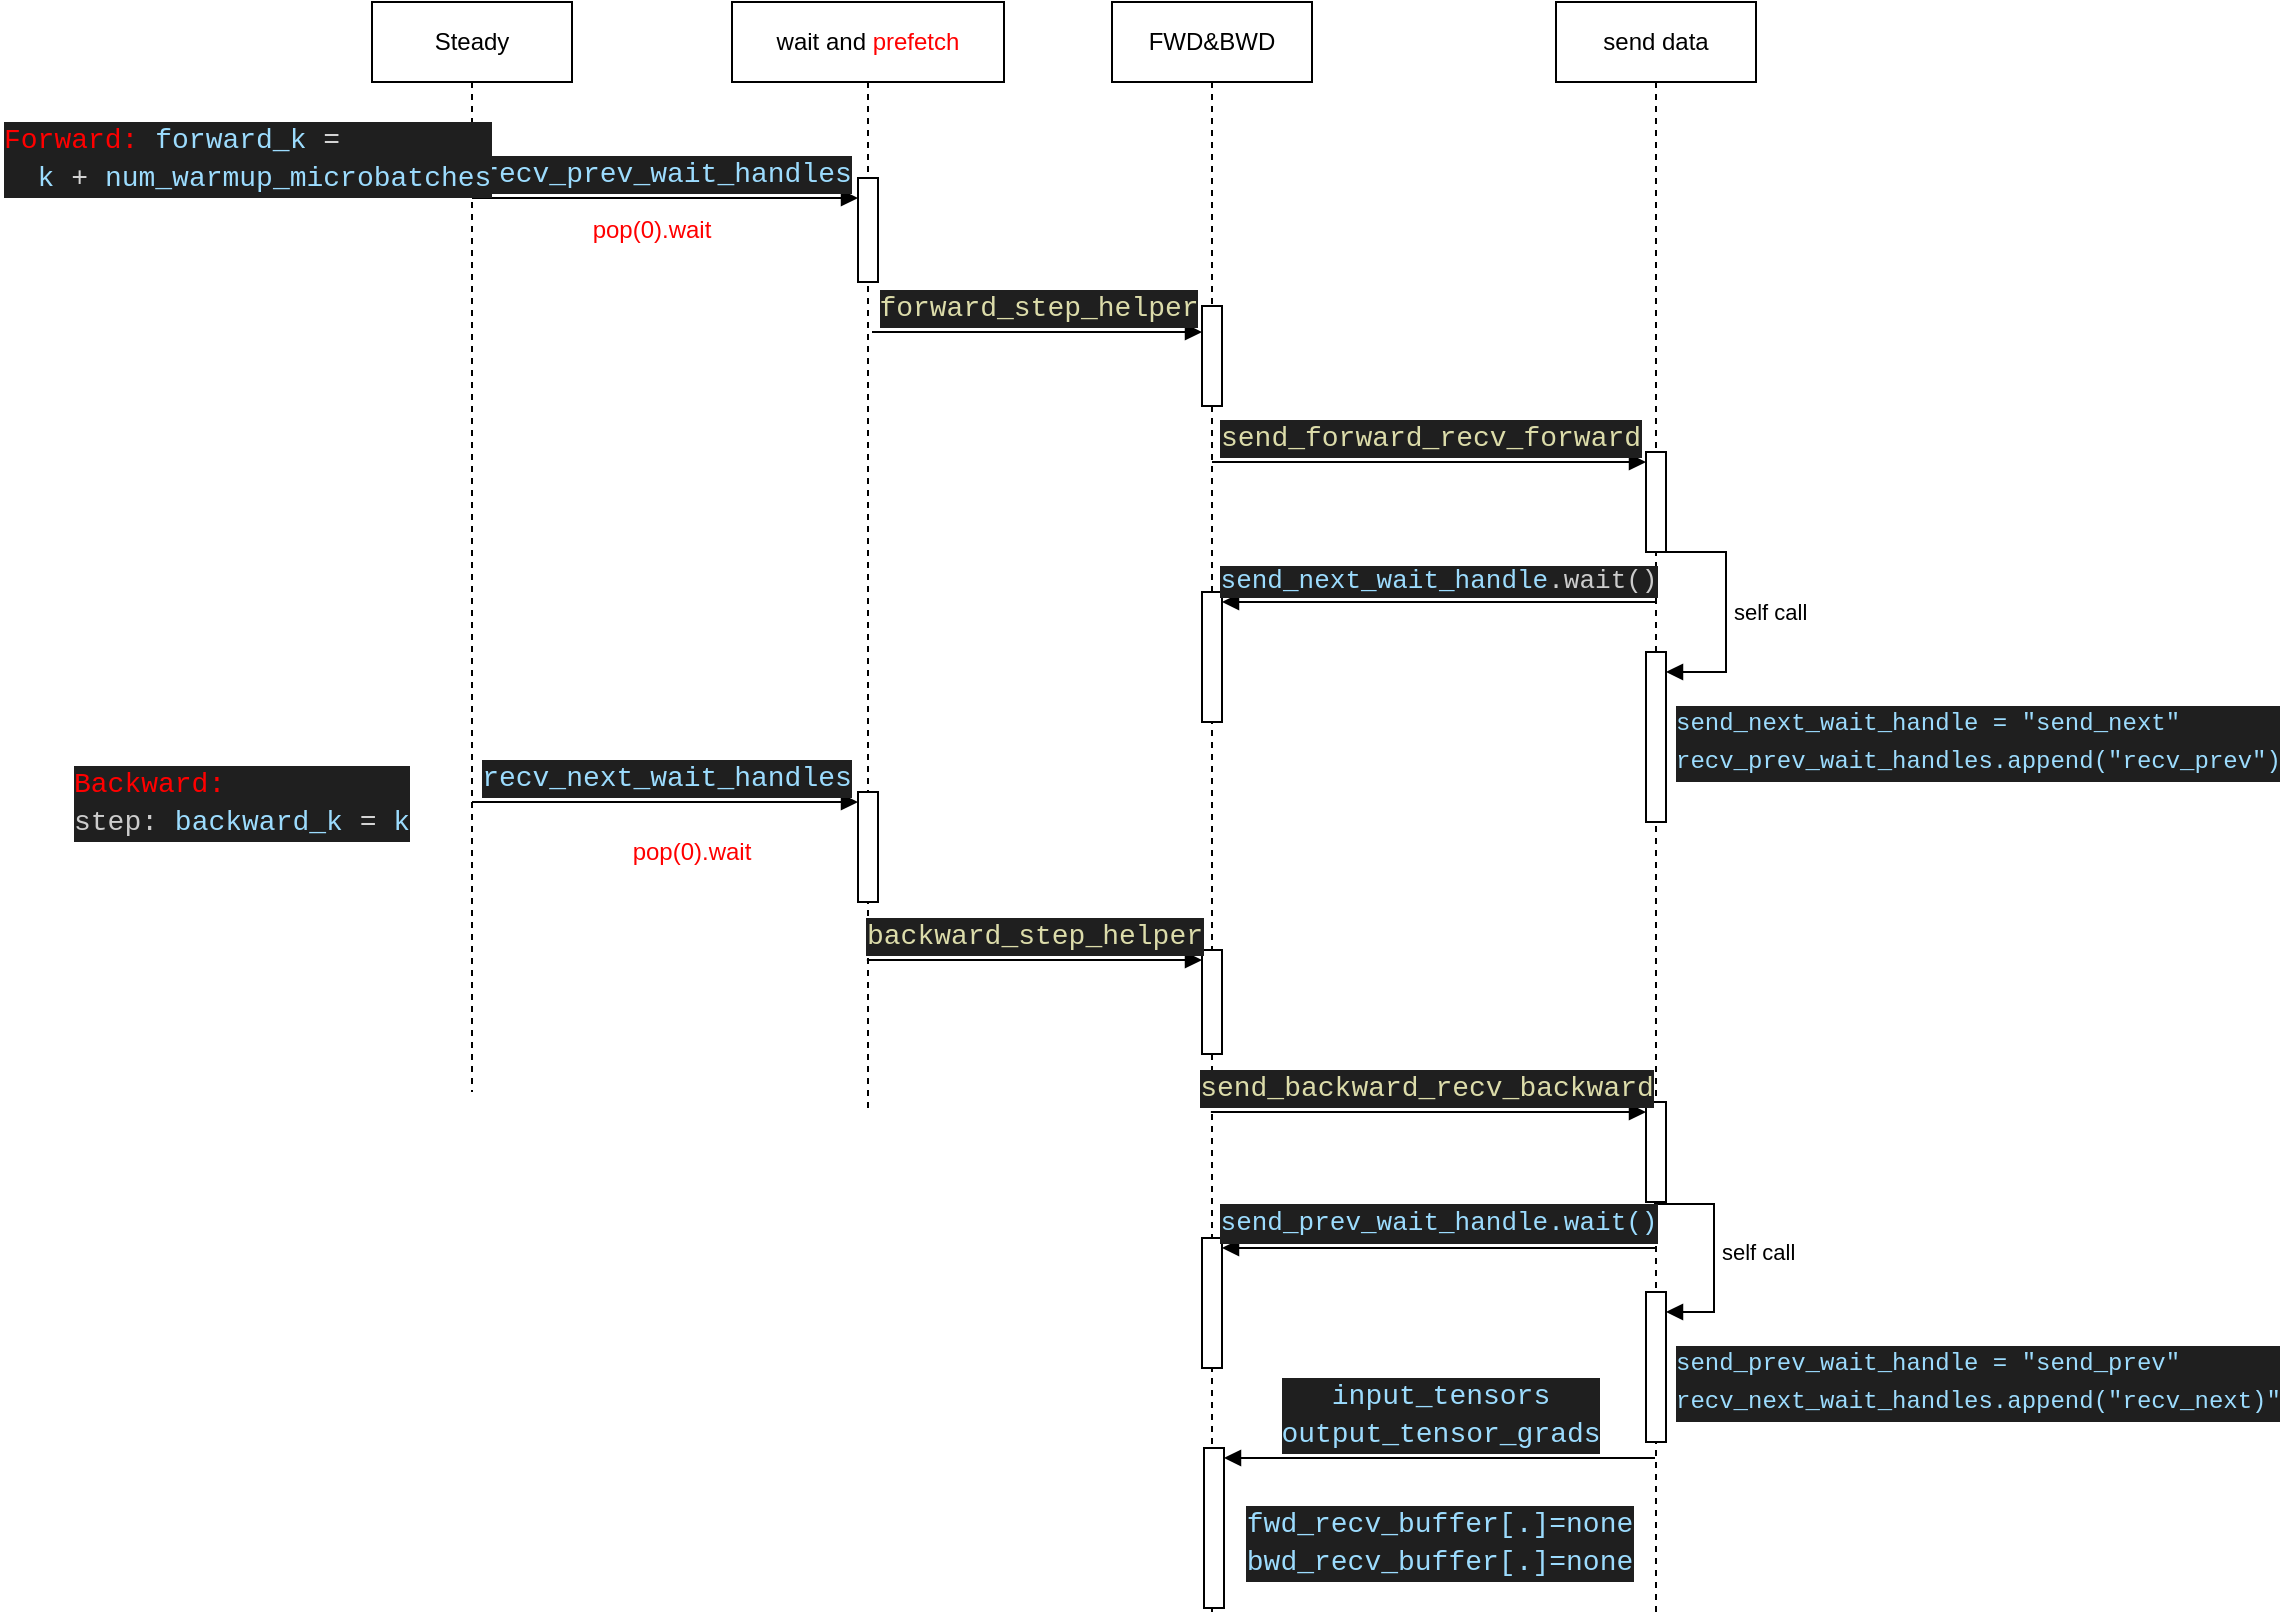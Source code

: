 <mxfile version="24.2.5" type="device">
  <diagram id="C5RBs43oDa-KdzZeNtuy" name="Page-1">
    <mxGraphModel dx="887" dy="478" grid="1" gridSize="10" guides="1" tooltips="1" connect="1" arrows="1" fold="1" page="1" pageScale="1" pageWidth="1169" pageHeight="827" math="0" shadow="0">
      <root>
        <mxCell id="WIyWlLk6GJQsqaUBKTNV-0" />
        <mxCell id="WIyWlLk6GJQsqaUBKTNV-1" parent="WIyWlLk6GJQsqaUBKTNV-0" />
        <mxCell id="x-4x_s3Mr5ZDVSFkf_7P-37" value="Steady" style="shape=umlLifeline;perimeter=lifelinePerimeter;whiteSpace=wrap;html=1;container=1;dropTarget=0;collapsible=0;recursiveResize=0;outlineConnect=0;portConstraint=eastwest;newEdgeStyle={&quot;curved&quot;:0,&quot;rounded&quot;:0};" vertex="1" parent="WIyWlLk6GJQsqaUBKTNV-1">
          <mxGeometry x="226" y="15" width="100" height="545" as="geometry" />
        </mxCell>
        <mxCell id="x-4x_s3Mr5ZDVSFkf_7P-38" value="FWD&amp;amp;BWD" style="shape=umlLifeline;perimeter=lifelinePerimeter;whiteSpace=wrap;html=1;container=1;dropTarget=0;collapsible=0;recursiveResize=0;outlineConnect=0;portConstraint=eastwest;newEdgeStyle={&quot;curved&quot;:0,&quot;rounded&quot;:0};" vertex="1" parent="WIyWlLk6GJQsqaUBKTNV-1">
          <mxGeometry x="596" y="15" width="100" height="805" as="geometry" />
        </mxCell>
        <mxCell id="x-4x_s3Mr5ZDVSFkf_7P-74" value="" style="html=1;points=[[0,0,0,0,5],[0,1,0,0,-5],[1,0,0,0,5],[1,1,0,0,-5]];perimeter=orthogonalPerimeter;outlineConnect=0;targetShapes=umlLifeline;portConstraint=eastwest;newEdgeStyle={&quot;curved&quot;:0,&quot;rounded&quot;:0};" vertex="1" parent="x-4x_s3Mr5ZDVSFkf_7P-38">
          <mxGeometry x="45" y="152" width="10" height="50" as="geometry" />
        </mxCell>
        <mxCell id="x-4x_s3Mr5ZDVSFkf_7P-81" value="" style="html=1;points=[[0,0,0,0,5],[0,1,0,0,-5],[1,0,0,0,5],[1,1,0,0,-5]];perimeter=orthogonalPerimeter;outlineConnect=0;targetShapes=umlLifeline;portConstraint=eastwest;newEdgeStyle={&quot;curved&quot;:0,&quot;rounded&quot;:0};" vertex="1" parent="x-4x_s3Mr5ZDVSFkf_7P-38">
          <mxGeometry x="45" y="295" width="10" height="65" as="geometry" />
        </mxCell>
        <mxCell id="x-4x_s3Mr5ZDVSFkf_7P-93" value="" style="html=1;points=[[0,0,0,0,5],[0,1,0,0,-5],[1,0,0,0,5],[1,1,0,0,-5]];perimeter=orthogonalPerimeter;outlineConnect=0;targetShapes=umlLifeline;portConstraint=eastwest;newEdgeStyle={&quot;curved&quot;:0,&quot;rounded&quot;:0};" vertex="1" parent="x-4x_s3Mr5ZDVSFkf_7P-38">
          <mxGeometry x="45" y="474" width="10" height="52" as="geometry" />
        </mxCell>
        <mxCell id="x-4x_s3Mr5ZDVSFkf_7P-99" value="" style="html=1;points=[[0,0,0,0,5],[0,1,0,0,-5],[1,0,0,0,5],[1,1,0,0,-5]];perimeter=orthogonalPerimeter;outlineConnect=0;targetShapes=umlLifeline;portConstraint=eastwest;newEdgeStyle={&quot;curved&quot;:0,&quot;rounded&quot;:0};" vertex="1" parent="x-4x_s3Mr5ZDVSFkf_7P-38">
          <mxGeometry x="45" y="618" width="10" height="65" as="geometry" />
        </mxCell>
        <mxCell id="x-4x_s3Mr5ZDVSFkf_7P-106" value="" style="html=1;points=[[0,0,0,0,5],[0,1,0,0,-5],[1,0,0,0,5],[1,1,0,0,-5]];perimeter=orthogonalPerimeter;outlineConnect=0;targetShapes=umlLifeline;portConstraint=eastwest;newEdgeStyle={&quot;curved&quot;:0,&quot;rounded&quot;:0};" vertex="1" parent="x-4x_s3Mr5ZDVSFkf_7P-38">
          <mxGeometry x="46" y="723" width="10" height="80" as="geometry" />
        </mxCell>
        <mxCell id="x-4x_s3Mr5ZDVSFkf_7P-40" value="wait and&amp;nbsp;&lt;span style=&quot;color: rgb(255, 0, 0); background-color: initial;&quot;&gt;prefetch&lt;/span&gt;" style="shape=umlLifeline;perimeter=lifelinePerimeter;whiteSpace=wrap;html=1;container=1;dropTarget=0;collapsible=0;recursiveResize=0;outlineConnect=0;portConstraint=eastwest;newEdgeStyle={&quot;curved&quot;:0,&quot;rounded&quot;:0};" vertex="1" parent="WIyWlLk6GJQsqaUBKTNV-1">
          <mxGeometry x="406" y="15" width="136" height="555" as="geometry" />
        </mxCell>
        <mxCell id="x-4x_s3Mr5ZDVSFkf_7P-41" value="" style="html=1;points=[[0,0,0,0,5],[0,1,0,0,-5],[1,0,0,0,5],[1,1,0,0,-5]];perimeter=orthogonalPerimeter;outlineConnect=0;targetShapes=umlLifeline;portConstraint=eastwest;newEdgeStyle={&quot;curved&quot;:0,&quot;rounded&quot;:0};" vertex="1" parent="x-4x_s3Mr5ZDVSFkf_7P-40">
          <mxGeometry x="63" y="88" width="10" height="52" as="geometry" />
        </mxCell>
        <mxCell id="x-4x_s3Mr5ZDVSFkf_7P-86" value="" style="html=1;points=[[0,0,0,0,5],[0,1,0,0,-5],[1,0,0,0,5],[1,1,0,0,-5]];perimeter=orthogonalPerimeter;outlineConnect=0;targetShapes=umlLifeline;portConstraint=eastwest;newEdgeStyle={&quot;curved&quot;:0,&quot;rounded&quot;:0};" vertex="1" parent="x-4x_s3Mr5ZDVSFkf_7P-40">
          <mxGeometry x="63" y="395" width="10" height="55" as="geometry" />
        </mxCell>
        <mxCell id="x-4x_s3Mr5ZDVSFkf_7P-46" value="&lt;div style=&quot;color: rgb(204, 204, 204); background-color: rgb(31, 31, 31); font-family: Consolas, &amp;quot;Courier New&amp;quot;, monospace; font-size: 14px; line-height: 19px; white-space-collapse: preserve;&quot;&gt;&lt;span style=&quot;color: #9cdcfe;&quot;&gt;recv_prev_wait_handles&lt;/span&gt;&lt;/div&gt;" style="html=1;verticalAlign=bottom;endArrow=block;curved=0;rounded=0;" edge="1" parent="WIyWlLk6GJQsqaUBKTNV-1">
          <mxGeometry x="0.001" width="80" relative="1" as="geometry">
            <mxPoint x="276" y="113" as="sourcePoint" />
            <mxPoint x="469" y="113" as="targetPoint" />
            <mxPoint as="offset" />
          </mxGeometry>
        </mxCell>
        <mxCell id="x-4x_s3Mr5ZDVSFkf_7P-49" value="&lt;font color=&quot;#ff0000&quot;&gt;pop(0).wait&lt;/font&gt;" style="text;html=1;align=center;verticalAlign=middle;whiteSpace=wrap;rounded=0;" vertex="1" parent="WIyWlLk6GJQsqaUBKTNV-1">
          <mxGeometry x="336" y="119" width="60" height="20" as="geometry" />
        </mxCell>
        <mxCell id="x-4x_s3Mr5ZDVSFkf_7P-52" value="send data" style="shape=umlLifeline;perimeter=lifelinePerimeter;whiteSpace=wrap;html=1;container=1;dropTarget=0;collapsible=0;recursiveResize=0;outlineConnect=0;portConstraint=eastwest;newEdgeStyle={&quot;curved&quot;:0,&quot;rounded&quot;:0};" vertex="1" parent="WIyWlLk6GJQsqaUBKTNV-1">
          <mxGeometry x="818" y="15" width="100" height="805" as="geometry" />
        </mxCell>
        <mxCell id="x-4x_s3Mr5ZDVSFkf_7P-77" value="" style="html=1;points=[[0,0,0,0,5],[0,1,0,0,-5],[1,0,0,0,5],[1,1,0,0,-5]];perimeter=orthogonalPerimeter;outlineConnect=0;targetShapes=umlLifeline;portConstraint=eastwest;newEdgeStyle={&quot;curved&quot;:0,&quot;rounded&quot;:0};" vertex="1" parent="x-4x_s3Mr5ZDVSFkf_7P-52">
          <mxGeometry x="45" y="225" width="10" height="50" as="geometry" />
        </mxCell>
        <mxCell id="x-4x_s3Mr5ZDVSFkf_7P-83" value="" style="html=1;points=[[0,0,0,0,5],[0,1,0,0,-5],[1,0,0,0,5],[1,1,0,0,-5]];perimeter=orthogonalPerimeter;outlineConnect=0;targetShapes=umlLifeline;portConstraint=eastwest;newEdgeStyle={&quot;curved&quot;:0,&quot;rounded&quot;:0};" vertex="1" parent="x-4x_s3Mr5ZDVSFkf_7P-52">
          <mxGeometry x="45" y="325" width="10" height="85" as="geometry" />
        </mxCell>
        <mxCell id="x-4x_s3Mr5ZDVSFkf_7P-84" value="self call" style="html=1;align=left;spacingLeft=2;endArrow=block;rounded=0;edgeStyle=orthogonalEdgeStyle;curved=0;rounded=0;" edge="1" target="x-4x_s3Mr5ZDVSFkf_7P-83" parent="x-4x_s3Mr5ZDVSFkf_7P-52">
          <mxGeometry relative="1" as="geometry">
            <mxPoint x="55" y="275" as="sourcePoint" />
            <Array as="points">
              <mxPoint x="85" y="275" />
              <mxPoint x="85" y="335" />
            </Array>
          </mxGeometry>
        </mxCell>
        <mxCell id="x-4x_s3Mr5ZDVSFkf_7P-96" value="" style="html=1;points=[[0,0,0,0,5],[0,1,0,0,-5],[1,0,0,0,5],[1,1,0,0,-5]];perimeter=orthogonalPerimeter;outlineConnect=0;targetShapes=umlLifeline;portConstraint=eastwest;newEdgeStyle={&quot;curved&quot;:0,&quot;rounded&quot;:0};" vertex="1" parent="x-4x_s3Mr5ZDVSFkf_7P-52">
          <mxGeometry x="45" y="550" width="10" height="50" as="geometry" />
        </mxCell>
        <mxCell id="x-4x_s3Mr5ZDVSFkf_7P-103" value="" style="html=1;points=[[0,0,0,0,5],[0,1,0,0,-5],[1,0,0,0,5],[1,1,0,0,-5]];perimeter=orthogonalPerimeter;outlineConnect=0;targetShapes=umlLifeline;portConstraint=eastwest;newEdgeStyle={&quot;curved&quot;:0,&quot;rounded&quot;:0};" vertex="1" parent="x-4x_s3Mr5ZDVSFkf_7P-52">
          <mxGeometry x="45" y="645" width="10" height="75" as="geometry" />
        </mxCell>
        <mxCell id="x-4x_s3Mr5ZDVSFkf_7P-104" value="self call" style="html=1;align=left;spacingLeft=2;endArrow=block;rounded=0;edgeStyle=orthogonalEdgeStyle;curved=0;rounded=0;" edge="1" target="x-4x_s3Mr5ZDVSFkf_7P-103" parent="x-4x_s3Mr5ZDVSFkf_7P-52">
          <mxGeometry relative="1" as="geometry">
            <mxPoint x="49" y="601" as="sourcePoint" />
            <Array as="points">
              <mxPoint x="79" y="601" />
              <mxPoint x="79" y="655" />
            </Array>
          </mxGeometry>
        </mxCell>
        <mxCell id="x-4x_s3Mr5ZDVSFkf_7P-76" value="&lt;div style=&quot;color: rgb(204, 204, 204); background-color: rgb(31, 31, 31); font-family: Consolas, &amp;quot;Courier New&amp;quot;, monospace; font-size: 14px; line-height: 19px; white-space-collapse: preserve;&quot;&gt;&lt;span style=&quot;color: #dcdcaa;&quot;&gt;forward_step_helper&lt;/span&gt;&lt;/div&gt;" style="html=1;verticalAlign=bottom;endArrow=block;curved=0;rounded=0;" edge="1" parent="WIyWlLk6GJQsqaUBKTNV-1" target="x-4x_s3Mr5ZDVSFkf_7P-74">
          <mxGeometry width="80" relative="1" as="geometry">
            <mxPoint x="476" y="180" as="sourcePoint" />
            <mxPoint x="556" y="180" as="targetPoint" />
          </mxGeometry>
        </mxCell>
        <mxCell id="x-4x_s3Mr5ZDVSFkf_7P-80" value="&lt;div style=&quot;color: rgb(204, 204, 204); background-color: rgb(31, 31, 31); font-family: Consolas, &amp;quot;Courier New&amp;quot;, monospace; font-size: 14px; line-height: 19px; white-space-collapse: preserve;&quot;&gt;&lt;span style=&quot;color: #dcdcaa;&quot;&gt;send_forward_recv_forward&lt;/span&gt;&lt;/div&gt;" style="html=1;verticalAlign=bottom;endArrow=block;curved=0;rounded=0;entryX=0;entryY=0;entryDx=0;entryDy=5;entryPerimeter=0;" edge="1" parent="WIyWlLk6GJQsqaUBKTNV-1" source="x-4x_s3Mr5ZDVSFkf_7P-38" target="x-4x_s3Mr5ZDVSFkf_7P-77">
          <mxGeometry width="80" relative="1" as="geometry">
            <mxPoint x="638.81" y="244" as="sourcePoint" />
            <mxPoint x="766" y="250" as="targetPoint" />
          </mxGeometry>
        </mxCell>
        <mxCell id="x-4x_s3Mr5ZDVSFkf_7P-82" value="&lt;div style=&quot;color: rgb(204, 204, 204); background-color: rgb(31, 31, 31); font-family: Consolas, &amp;quot;Courier New&amp;quot;, monospace; font-size: 13px; line-height: 126%; white-space-collapse: preserve;&quot;&gt;&lt;span style=&quot;color: #9cdcfe;&quot;&gt;send_next_wait_handle&lt;/span&gt;.wait()&lt;/div&gt;" style="html=1;verticalAlign=bottom;endArrow=block;curved=0;rounded=0;entryX=1;entryY=0;entryDx=0;entryDy=5;entryPerimeter=0;" edge="1" parent="WIyWlLk6GJQsqaUBKTNV-1" source="x-4x_s3Mr5ZDVSFkf_7P-52" target="x-4x_s3Mr5ZDVSFkf_7P-81">
          <mxGeometry width="80" relative="1" as="geometry">
            <mxPoint x="706" y="340" as="sourcePoint" />
            <mxPoint x="786" y="340" as="targetPoint" />
          </mxGeometry>
        </mxCell>
        <mxCell id="x-4x_s3Mr5ZDVSFkf_7P-85" value="&lt;div style=&quot;color: rgb(204, 204, 204); background-color: rgb(31, 31, 31); font-family: Consolas, &amp;quot;Courier New&amp;quot;, monospace; font-weight: normal; line-height: 19px; white-space: pre;&quot;&gt;&lt;div style=&quot;&quot;&gt;&lt;span style=&quot;color: rgb(156, 220, 254);&quot;&gt;&lt;font style=&quot;font-size: 12px;&quot;&gt;send_next_wait_handle = &quot;send_next&quot; &lt;/font&gt;&lt;/span&gt;&lt;/div&gt;&lt;div style=&quot;&quot;&gt;&lt;span style=&quot;color: rgb(156, 220, 254);&quot;&gt;recv_prev_wait_handles.append(&lt;/span&gt;&lt;span style=&quot;color: rgb(156, 220, 254);&quot;&gt;&quot;recv_prev&quot;)&lt;/span&gt;&lt;br&gt;&lt;/div&gt;&lt;/div&gt;" style="text;whiteSpace=wrap;html=1;" vertex="1" parent="WIyWlLk6GJQsqaUBKTNV-1">
          <mxGeometry x="876" y="360" width="240" height="50" as="geometry" />
        </mxCell>
        <mxCell id="x-4x_s3Mr5ZDVSFkf_7P-87" value="&lt;div style=&quot;color: rgb(204, 204, 204); background-color: rgb(31, 31, 31); font-family: Consolas, &amp;quot;Courier New&amp;quot;, monospace; font-size: 14px; line-height: 19px; white-space-collapse: preserve;&quot;&gt;&lt;span style=&quot;color: #9cdcfe;&quot;&gt;recv_next_wait_handles&lt;/span&gt;&lt;/div&gt;" style="html=1;verticalAlign=bottom;endArrow=block;curved=0;rounded=0;entryX=0;entryY=0;entryDx=0;entryDy=5;" edge="1" target="x-4x_s3Mr5ZDVSFkf_7P-86" parent="WIyWlLk6GJQsqaUBKTNV-1" source="x-4x_s3Mr5ZDVSFkf_7P-37">
          <mxGeometry relative="1" as="geometry">
            <mxPoint x="399" y="415" as="sourcePoint" />
          </mxGeometry>
        </mxCell>
        <mxCell id="x-4x_s3Mr5ZDVSFkf_7P-89" value="&lt;font color=&quot;#ff0000&quot;&gt;pop(0).wait&lt;/font&gt;" style="text;html=1;align=center;verticalAlign=middle;whiteSpace=wrap;rounded=0;" vertex="1" parent="WIyWlLk6GJQsqaUBKTNV-1">
          <mxGeometry x="356" y="430" width="60" height="20" as="geometry" />
        </mxCell>
        <mxCell id="x-4x_s3Mr5ZDVSFkf_7P-90" value="&lt;div style=&quot;background-color: rgb(31, 31, 31); font-family: Consolas, &amp;quot;Courier New&amp;quot;, monospace; font-weight: normal; font-size: 14px; line-height: 19px; white-space: pre;&quot;&gt;&lt;div style=&quot;&quot;&gt;&lt;font color=&quot;#ff0000&quot;&gt;Backward:&amp;nbsp;&lt;/font&gt;&lt;/div&gt;&lt;div style=&quot;color: rgb(204, 204, 204);&quot;&gt;&lt;span style=&quot;color: #cccccc;&quot;&gt;step: &lt;/span&gt;&lt;span style=&quot;color: #9cdcfe;&quot;&gt;backward_k&lt;/span&gt;&lt;span style=&quot;color: #cccccc;&quot;&gt; &lt;/span&gt;&lt;span style=&quot;color: #d4d4d4;&quot;&gt;=&lt;/span&gt;&lt;span style=&quot;color: #cccccc;&quot;&gt; &lt;/span&gt;&lt;span style=&quot;color: #9cdcfe;&quot;&gt;k&lt;/span&gt;&lt;/div&gt;&lt;/div&gt;" style="text;whiteSpace=wrap;html=1;" vertex="1" parent="WIyWlLk6GJQsqaUBKTNV-1">
          <mxGeometry x="75" y="390" width="160" height="40" as="geometry" />
        </mxCell>
        <mxCell id="x-4x_s3Mr5ZDVSFkf_7P-92" value="&lt;div style=&quot;background-color: rgb(31, 31, 31); font-family: Consolas, &amp;quot;Courier New&amp;quot;, monospace; font-weight: normal; font-size: 14px; line-height: 19px; white-space: pre;&quot;&gt;&lt;div style=&quot;&quot;&gt;&lt;font color=&quot;#ff0000&quot;&gt;Forward:&lt;/font&gt;&lt;span style=&quot;color: rgb(156, 220, 254);&quot;&gt; forward_k&lt;/span&gt;&lt;span style=&quot;color: rgb(204, 204, 204);&quot;&gt; &lt;/span&gt;&lt;span style=&quot;color: rgb(212, 212, 212);&quot;&gt;=&lt;/span&gt;&lt;span style=&quot;color: rgb(204, 204, 204);&quot;&gt; &lt;/span&gt;&lt;/div&gt;&lt;div style=&quot;color: rgb(204, 204, 204);&quot;&gt;&lt;span style=&quot;color: #9cdcfe;&quot;&gt;  k&lt;/span&gt;&lt;span style=&quot;color: #cccccc;&quot;&gt; &lt;/span&gt;&lt;span style=&quot;color: #d4d4d4;&quot;&gt;+&lt;/span&gt;&lt;span style=&quot;color: #cccccc;&quot;&gt; &lt;/span&gt;&lt;span style=&quot;color: #9cdcfe;&quot;&gt;num_warmup_microbatches&lt;/span&gt;&lt;/div&gt;&lt;/div&gt;" style="text;whiteSpace=wrap;html=1;" vertex="1" parent="WIyWlLk6GJQsqaUBKTNV-1">
          <mxGeometry x="40" y="68" width="230" height="51" as="geometry" />
        </mxCell>
        <mxCell id="x-4x_s3Mr5ZDVSFkf_7P-94" value="&lt;div style=&quot;color: rgb(204, 204, 204); background-color: rgb(31, 31, 31); font-family: Consolas, &amp;quot;Courier New&amp;quot;, monospace; font-size: 14px; line-height: 19px; white-space-collapse: preserve;&quot;&gt;&lt;span style=&quot;color: #dcdcaa;&quot;&gt;backward_step_helper&lt;/span&gt;&lt;/div&gt;" style="html=1;verticalAlign=bottom;endArrow=block;curved=0;rounded=0;entryX=0;entryY=0;entryDx=0;entryDy=5;" edge="1" target="x-4x_s3Mr5ZDVSFkf_7P-93" parent="WIyWlLk6GJQsqaUBKTNV-1">
          <mxGeometry relative="1" as="geometry">
            <mxPoint x="473.447" y="494" as="sourcePoint" />
          </mxGeometry>
        </mxCell>
        <mxCell id="x-4x_s3Mr5ZDVSFkf_7P-97" value="&lt;div style=&quot;color: rgb(204, 204, 204); background-color: rgb(31, 31, 31); font-family: Consolas, &amp;quot;Courier New&amp;quot;, monospace; font-size: 14px; line-height: 19px; white-space-collapse: preserve;&quot;&gt;&lt;span style=&quot;color: #dcdcaa;&quot;&gt;send_backward_recv_backward&lt;/span&gt;&lt;/div&gt;" style="html=1;verticalAlign=bottom;endArrow=block;curved=0;rounded=0;entryX=0;entryY=0;entryDx=0;entryDy=5;" edge="1" target="x-4x_s3Mr5ZDVSFkf_7P-96" parent="WIyWlLk6GJQsqaUBKTNV-1">
          <mxGeometry x="-0.007" relative="1" as="geometry">
            <mxPoint x="645.447" y="570" as="sourcePoint" />
            <mxPoint as="offset" />
          </mxGeometry>
        </mxCell>
        <mxCell id="x-4x_s3Mr5ZDVSFkf_7P-100" value="&lt;div style=&quot;color: rgb(204, 204, 204); background-color: rgb(31, 31, 31); font-family: Consolas, &amp;quot;Courier New&amp;quot;, monospace; line-height: 19px; white-space-collapse: preserve;&quot;&gt;&lt;span style=&quot;color: rgb(156, 220, 254);&quot;&gt;&lt;font style=&quot;font-size: 13px;&quot;&gt;send_prev_wait_handle.wait()&lt;/font&gt;&lt;/span&gt;&lt;/div&gt;" style="html=1;verticalAlign=bottom;endArrow=block;curved=0;rounded=0;entryX=1;entryY=0;entryDx=0;entryDy=5;entryPerimeter=0;" edge="1" parent="WIyWlLk6GJQsqaUBKTNV-1" target="x-4x_s3Mr5ZDVSFkf_7P-99">
          <mxGeometry width="80" relative="1" as="geometry">
            <mxPoint x="867.5" y="638" as="sourcePoint" />
            <mxPoint x="800" y="722" as="targetPoint" />
          </mxGeometry>
        </mxCell>
        <mxCell id="x-4x_s3Mr5ZDVSFkf_7P-105" value="&lt;div style=&quot;color: rgb(204, 204, 204); background-color: rgb(31, 31, 31); font-family: Consolas, &amp;quot;Courier New&amp;quot;, monospace; font-weight: normal; line-height: 19px; white-space: pre;&quot;&gt;&lt;div style=&quot;&quot;&gt;&lt;span style=&quot;color: rgb(156, 220, 254);&quot;&gt;&lt;font style=&quot;font-size: 12px;&quot;&gt;send_prev_wait_handle = &quot;send_prev&quot; &lt;/font&gt;&lt;/span&gt;&lt;/div&gt;&lt;div style=&quot;&quot;&gt;&lt;span style=&quot;color: rgb(156, 220, 254);&quot;&gt;recv_next_wait_handles.append(&lt;/span&gt;&lt;span style=&quot;color: rgb(156, 220, 254);&quot;&gt;&quot;recv_next)&quot;&lt;/span&gt;&lt;br&gt;&lt;/div&gt;&lt;/div&gt;" style="text;whiteSpace=wrap;html=1;" vertex="1" parent="WIyWlLk6GJQsqaUBKTNV-1">
          <mxGeometry x="876" y="680" width="240" height="50" as="geometry" />
        </mxCell>
        <mxCell id="x-4x_s3Mr5ZDVSFkf_7P-107" value="&lt;div style=&quot;color: rgb(204, 204, 204); background-color: rgb(31, 31, 31); font-family: Consolas, &amp;quot;Courier New&amp;quot;, monospace; font-size: 14px; line-height: 19px; white-space-collapse: preserve;&quot;&gt;&lt;span style=&quot;color: #9cdcfe;&quot;&gt;input_tensors&lt;/span&gt;&lt;/div&gt;&lt;div style=&quot;color: rgb(204, 204, 204); background-color: rgb(31, 31, 31); font-family: Consolas, &amp;quot;Courier New&amp;quot;, monospace; font-size: 14px; line-height: 19px; white-space-collapse: preserve;&quot;&gt;&lt;div style=&quot;line-height: 19px;&quot;&gt;&lt;span style=&quot;color: #9cdcfe;&quot;&gt;output_tensor_grads&lt;/span&gt;&lt;/div&gt;&lt;/div&gt;" style="html=1;verticalAlign=bottom;endArrow=block;curved=0;rounded=0;entryX=1;entryY=0;entryDx=0;entryDy=5;entryPerimeter=0;" edge="1" parent="WIyWlLk6GJQsqaUBKTNV-1" target="x-4x_s3Mr5ZDVSFkf_7P-106">
          <mxGeometry x="-0.002" width="80" relative="1" as="geometry">
            <mxPoint x="867.5" y="743" as="sourcePoint" />
            <mxPoint x="750" y="808" as="targetPoint" />
            <mxPoint as="offset" />
          </mxGeometry>
        </mxCell>
        <mxCell id="x-4x_s3Mr5ZDVSFkf_7P-108" value="&lt;div style=&quot;color: rgb(204, 204, 204); background-color: rgb(31, 31, 31); font-family: Consolas, &amp;quot;Courier New&amp;quot;, monospace; font-size: 14px; line-height: 19px; white-space: pre;&quot;&gt;&lt;span style=&quot;color: #9cdcfe;&quot;&gt;fwd_recv_buffer[.]=none&lt;/span&gt;&lt;/div&gt;&lt;div style=&quot;color: rgb(204, 204, 204); background-color: rgb(31, 31, 31); font-family: Consolas, &amp;quot;Courier New&amp;quot;, monospace; font-size: 14px; line-height: 19px; white-space: pre;&quot;&gt;&lt;div style=&quot;line-height: 19px;&quot;&gt;&lt;span style=&quot;color: #9cdcfe;&quot;&gt;bwd_recv_buffer[.]=none&lt;/span&gt;&lt;/div&gt;&lt;/div&gt;" style="text;html=1;align=center;verticalAlign=middle;whiteSpace=wrap;rounded=0;" vertex="1" parent="WIyWlLk6GJQsqaUBKTNV-1">
          <mxGeometry x="680" y="760" width="160" height="50" as="geometry" />
        </mxCell>
      </root>
    </mxGraphModel>
  </diagram>
</mxfile>

